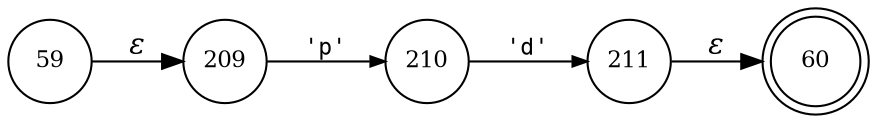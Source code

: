 digraph ATN {
rankdir=LR;
s60[fontsize=11, label="60", shape=doublecircle, fixedsize=true, width=.6];
s209[fontsize=11,label="209", shape=circle, fixedsize=true, width=.55, peripheries=1];
s210[fontsize=11,label="210", shape=circle, fixedsize=true, width=.55, peripheries=1];
s211[fontsize=11,label="211", shape=circle, fixedsize=true, width=.55, peripheries=1];
s59[fontsize=11,label="59", shape=circle, fixedsize=true, width=.55, peripheries=1];
s59 -> s209 [fontname="Times-Italic", label="&epsilon;"];
s209 -> s210 [fontsize=11, fontname="Courier", arrowsize=.7, label = "'p'", arrowhead = normal];
s210 -> s211 [fontsize=11, fontname="Courier", arrowsize=.7, label = "'d'", arrowhead = normal];
s211 -> s60 [fontname="Times-Italic", label="&epsilon;"];
}